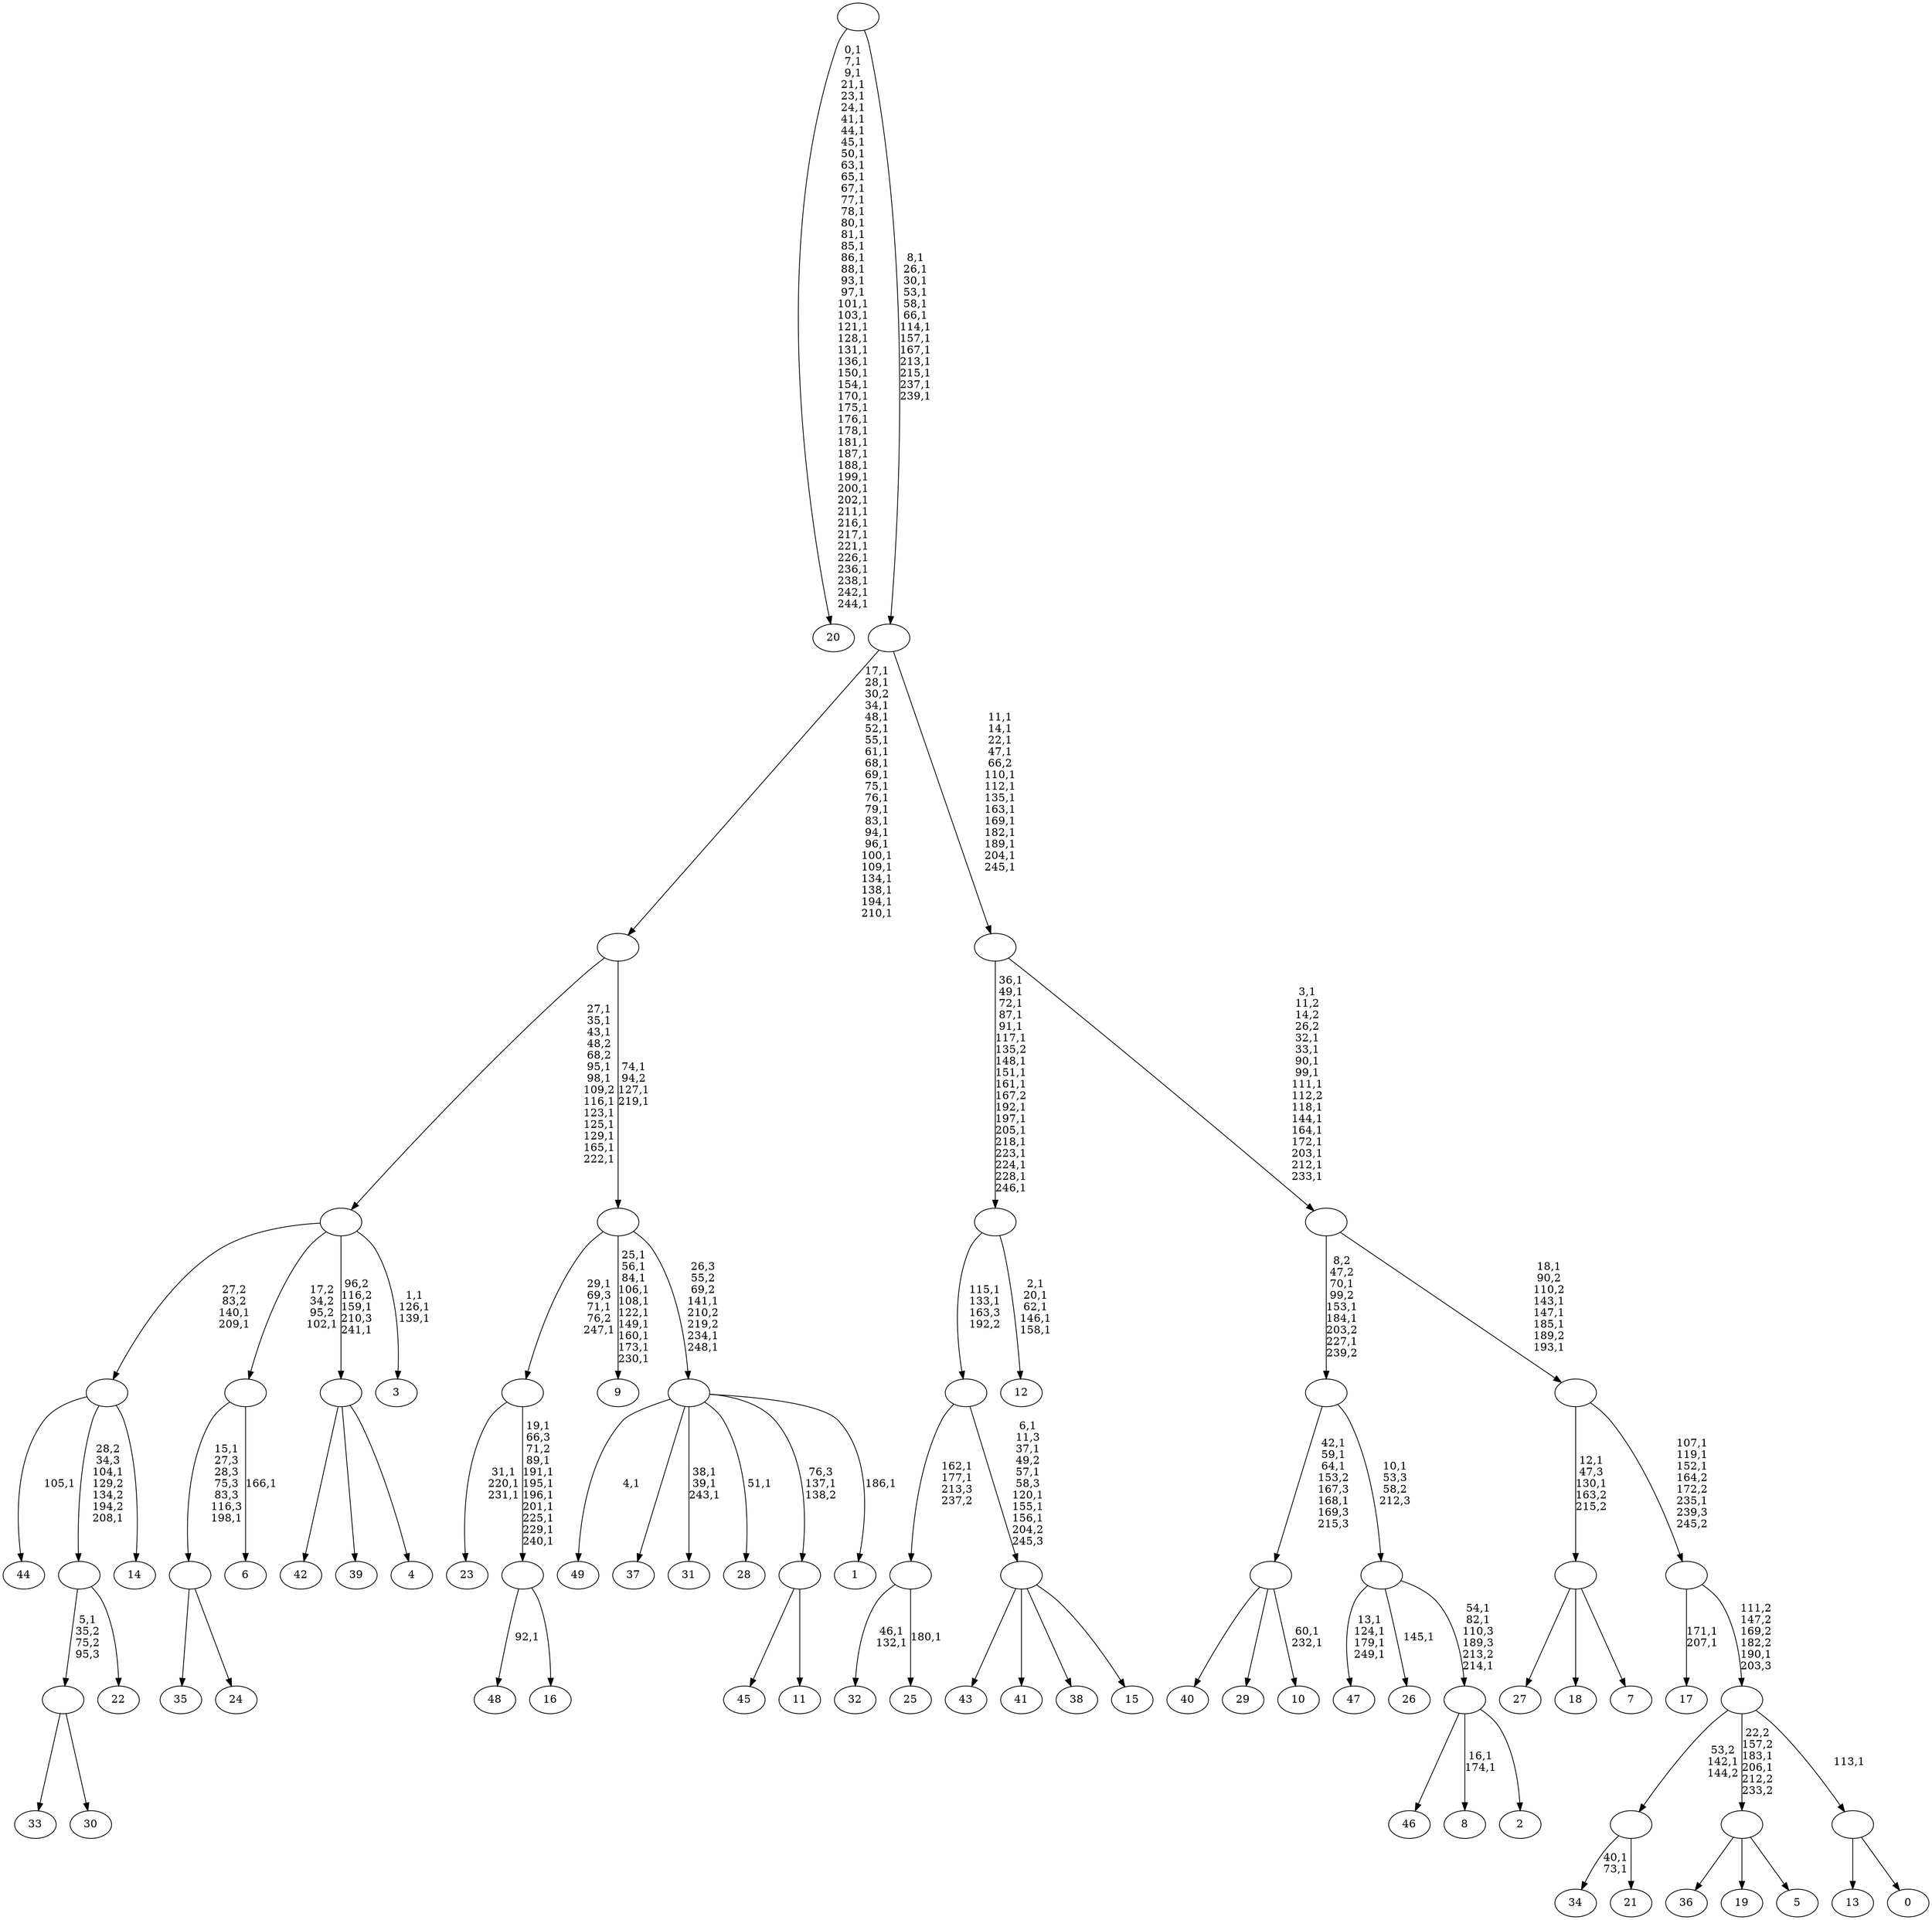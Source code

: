 digraph T {
	300 [label="49"]
	298 [label="48"]
	296 [label="47"]
	291 [label="46"]
	290 [label="45"]
	289 [label="44"]
	287 [label="43"]
	286 [label="42"]
	285 [label="41"]
	284 [label="40"]
	283 [label="39"]
	282 [label="38"]
	281 [label="37"]
	280 [label="36"]
	279 [label="35"]
	278 [label="34"]
	275 [label="33"]
	274 [label="32"]
	271 [label="31"]
	267 [label="30"]
	266 [label=""]
	265 [label="29"]
	264 [label="28"]
	262 [label="27"]
	261 [label="26"]
	259 [label="25"]
	257 [label=""]
	255 [label="24"]
	254 [label=""]
	252 [label="23"]
	248 [label="22"]
	247 [label=""]
	245 [label="21"]
	244 [label=""]
	243 [label="20"]
	193 [label="19"]
	192 [label="18"]
	191 [label="17"]
	188 [label="16"]
	187 [label=""]
	178 [label=""]
	175 [label="15"]
	174 [label=""]
	168 [label=""]
	166 [label="14"]
	165 [label=""]
	163 [label="13"]
	162 [label="12"]
	156 [label=""]
	139 [label="11"]
	138 [label=""]
	137 [label="10"]
	134 [label=""]
	130 [label="9"]
	119 [label="8"]
	116 [label="7"]
	115 [label=""]
	113 [label="6"]
	111 [label=""]
	110 [label="5"]
	109 [label=""]
	107 [label="4"]
	106 [label=""]
	104 [label="3"]
	100 [label=""]
	89 [label="2"]
	88 [label=""]
	85 [label=""]
	84 [label=""]
	80 [label="1"]
	78 [label=""]
	75 [label=""]
	72 [label=""]
	51 [label="0"]
	50 [label=""]
	49 [label=""]
	48 [label=""]
	44 [label=""]
	39 [label=""]
	26 [label=""]
	13 [label=""]
	0 [label=""]
	266 -> 275 [label=""]
	266 -> 267 [label=""]
	257 -> 259 [label="180,1"]
	257 -> 274 [label="46,1\n132,1"]
	254 -> 279 [label=""]
	254 -> 255 [label=""]
	247 -> 266 [label="5,1\n35,2\n75,2\n95,3"]
	247 -> 248 [label=""]
	244 -> 278 [label="40,1\n73,1"]
	244 -> 245 [label=""]
	187 -> 298 [label="92,1"]
	187 -> 188 [label=""]
	178 -> 187 [label="19,1\n66,3\n71,2\n89,1\n191,1\n195,1\n196,1\n201,1\n225,1\n229,1\n240,1"]
	178 -> 252 [label="31,1\n220,1\n231,1"]
	174 -> 287 [label=""]
	174 -> 285 [label=""]
	174 -> 282 [label=""]
	174 -> 175 [label=""]
	168 -> 174 [label="6,1\n11,3\n37,1\n49,2\n57,1\n58,3\n120,1\n155,1\n156,1\n204,2\n245,3"]
	168 -> 257 [label="162,1\n177,1\n213,3\n237,2"]
	165 -> 247 [label="28,2\n34,3\n104,1\n129,2\n134,2\n194,2\n208,1"]
	165 -> 289 [label="105,1"]
	165 -> 166 [label=""]
	156 -> 162 [label="2,1\n20,1\n62,1\n146,1\n158,1"]
	156 -> 168 [label="115,1\n133,1\n163,3\n192,2"]
	138 -> 290 [label=""]
	138 -> 139 [label=""]
	134 -> 137 [label="60,1\n232,1"]
	134 -> 284 [label=""]
	134 -> 265 [label=""]
	115 -> 262 [label=""]
	115 -> 192 [label=""]
	115 -> 116 [label=""]
	111 -> 113 [label="166,1"]
	111 -> 254 [label="15,1\n27,3\n28,3\n75,3\n83,3\n116,3\n198,1"]
	109 -> 280 [label=""]
	109 -> 193 [label=""]
	109 -> 110 [label=""]
	106 -> 286 [label=""]
	106 -> 283 [label=""]
	106 -> 107 [label=""]
	100 -> 104 [label="1,1\n126,1\n139,1"]
	100 -> 106 [label="96,2\n116,2\n159,1\n210,3\n241,1"]
	100 -> 165 [label="27,2\n83,2\n140,1\n209,1"]
	100 -> 111 [label="17,2\n34,2\n95,2\n102,1"]
	88 -> 119 [label="16,1\n174,1"]
	88 -> 291 [label=""]
	88 -> 89 [label=""]
	85 -> 88 [label="54,1\n82,1\n110,3\n189,3\n213,2\n214,1"]
	85 -> 261 [label="145,1"]
	85 -> 296 [label="13,1\n124,1\n179,1\n249,1"]
	84 -> 134 [label="42,1\n59,1\n64,1\n153,2\n167,3\n168,1\n169,3\n215,3"]
	84 -> 85 [label="10,1\n53,3\n58,2\n212,3"]
	78 -> 80 [label="186,1"]
	78 -> 264 [label="51,1"]
	78 -> 271 [label="38,1\n39,1\n243,1"]
	78 -> 300 [label="4,1"]
	78 -> 281 [label=""]
	78 -> 138 [label="76,3\n137,1\n138,2"]
	75 -> 78 [label="26,3\n55,2\n69,2\n141,1\n210,2\n219,2\n234,1\n248,1"]
	75 -> 130 [label="25,1\n56,1\n84,1\n106,1\n108,1\n122,1\n149,1\n160,1\n173,1\n230,1"]
	75 -> 178 [label="29,1\n69,3\n71,1\n76,2\n247,1"]
	72 -> 75 [label="74,1\n94,2\n127,1\n219,1"]
	72 -> 100 [label="27,1\n35,1\n43,1\n48,2\n68,2\n95,1\n98,1\n109,2\n116,1\n123,1\n125,1\n129,1\n165,1\n222,1"]
	50 -> 163 [label=""]
	50 -> 51 [label=""]
	49 -> 109 [label="22,2\n157,2\n183,1\n206,1\n212,2\n233,2"]
	49 -> 244 [label="53,2\n142,1\n144,2"]
	49 -> 50 [label="113,1"]
	48 -> 191 [label="171,1\n207,1"]
	48 -> 49 [label="111,2\n147,2\n169,2\n182,2\n190,1\n203,3"]
	44 -> 48 [label="107,1\n119,1\n152,1\n164,2\n172,2\n235,1\n239,3\n245,2"]
	44 -> 115 [label="12,1\n47,3\n130,1\n163,2\n215,2"]
	39 -> 44 [label="18,1\n90,2\n110,2\n143,1\n147,1\n185,1\n189,2\n193,1"]
	39 -> 84 [label="8,2\n47,2\n70,1\n99,2\n153,1\n184,1\n203,2\n227,1\n239,2"]
	26 -> 39 [label="3,1\n11,2\n14,2\n26,2\n32,1\n33,1\n90,1\n99,1\n111,1\n112,2\n118,1\n144,1\n164,1\n172,1\n203,1\n212,1\n233,1"]
	26 -> 156 [label="36,1\n49,1\n72,1\n87,1\n91,1\n117,1\n135,2\n148,1\n151,1\n161,1\n167,2\n192,1\n197,1\n205,1\n218,1\n223,1\n224,1\n228,1\n246,1"]
	13 -> 26 [label="11,1\n14,1\n22,1\n47,1\n66,2\n110,1\n112,1\n135,1\n163,1\n169,1\n182,1\n189,1\n204,1\n245,1"]
	13 -> 72 [label="17,1\n28,1\n30,2\n34,1\n48,1\n52,1\n55,1\n61,1\n68,1\n69,1\n75,1\n76,1\n79,1\n83,1\n94,1\n96,1\n100,1\n109,1\n134,1\n138,1\n194,1\n210,1"]
	0 -> 13 [label="8,1\n26,1\n30,1\n53,1\n58,1\n66,1\n114,1\n157,1\n167,1\n213,1\n215,1\n237,1\n239,1"]
	0 -> 243 [label="0,1\n7,1\n9,1\n21,1\n23,1\n24,1\n41,1\n44,1\n45,1\n50,1\n63,1\n65,1\n67,1\n77,1\n78,1\n80,1\n81,1\n85,1\n86,1\n88,1\n93,1\n97,1\n101,1\n103,1\n121,1\n128,1\n131,1\n136,1\n150,1\n154,1\n170,1\n175,1\n176,1\n178,1\n181,1\n187,1\n188,1\n199,1\n200,1\n202,1\n211,1\n216,1\n217,1\n221,1\n226,1\n236,1\n238,1\n242,1\n244,1"]
}
